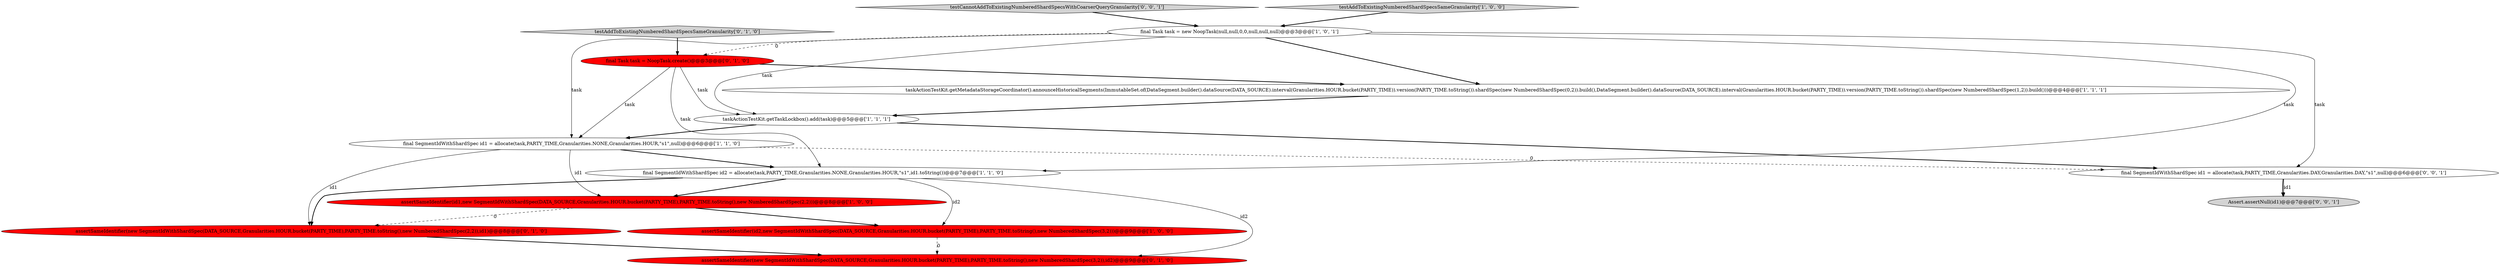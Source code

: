 digraph {
0 [style = filled, label = "taskActionTestKit.getMetadataStorageCoordinator().announceHistoricalSegments(ImmutableSet.of(DataSegment.builder().dataSource(DATA_SOURCE).interval(Granularities.HOUR.bucket(PARTY_TIME)).version(PARTY_TIME.toString()).shardSpec(new NumberedShardSpec(0,2)).build(),DataSegment.builder().dataSource(DATA_SOURCE).interval(Granularities.HOUR.bucket(PARTY_TIME)).version(PARTY_TIME.toString()).shardSpec(new NumberedShardSpec(1,2)).build()))@@@4@@@['1', '1', '1']", fillcolor = white, shape = ellipse image = "AAA0AAABBB1BBB"];
3 [style = filled, label = "assertSameIdentifier(id2,new SegmentIdWithShardSpec(DATA_SOURCE,Granularities.HOUR.bucket(PARTY_TIME),PARTY_TIME.toString(),new NumberedShardSpec(3,2)))@@@9@@@['1', '0', '0']", fillcolor = red, shape = ellipse image = "AAA1AAABBB1BBB"];
9 [style = filled, label = "final Task task = NoopTask.create()@@@3@@@['0', '1', '0']", fillcolor = red, shape = ellipse image = "AAA1AAABBB2BBB"];
13 [style = filled, label = "final SegmentIdWithShardSpec id1 = allocate(task,PARTY_TIME,Granularities.DAY,Granularities.DAY,\"s1\",null)@@@6@@@['0', '0', '1']", fillcolor = white, shape = ellipse image = "AAA0AAABBB3BBB"];
10 [style = filled, label = "testAddToExistingNumberedShardSpecsSameGranularity['0', '1', '0']", fillcolor = lightgray, shape = diamond image = "AAA0AAABBB2BBB"];
1 [style = filled, label = "final Task task = new NoopTask(null,null,0,0,null,null,null)@@@3@@@['1', '0', '1']", fillcolor = white, shape = ellipse image = "AAA0AAABBB1BBB"];
14 [style = filled, label = "Assert.assertNull(id1)@@@7@@@['0', '0', '1']", fillcolor = lightgray, shape = ellipse image = "AAA0AAABBB3BBB"];
4 [style = filled, label = "taskActionTestKit.getTaskLockbox().add(task)@@@5@@@['1', '1', '1']", fillcolor = white, shape = ellipse image = "AAA0AAABBB1BBB"];
2 [style = filled, label = "assertSameIdentifier(id1,new SegmentIdWithShardSpec(DATA_SOURCE,Granularities.HOUR.bucket(PARTY_TIME),PARTY_TIME.toString(),new NumberedShardSpec(2,2)))@@@8@@@['1', '0', '0']", fillcolor = red, shape = ellipse image = "AAA1AAABBB1BBB"];
5 [style = filled, label = "final SegmentIdWithShardSpec id2 = allocate(task,PARTY_TIME,Granularities.NONE,Granularities.HOUR,\"s1\",id1.toString())@@@7@@@['1', '1', '0']", fillcolor = white, shape = ellipse image = "AAA0AAABBB1BBB"];
12 [style = filled, label = "testCannotAddToExistingNumberedShardSpecsWithCoarserQueryGranularity['0', '0', '1']", fillcolor = lightgray, shape = diamond image = "AAA0AAABBB3BBB"];
6 [style = filled, label = "final SegmentIdWithShardSpec id1 = allocate(task,PARTY_TIME,Granularities.NONE,Granularities.HOUR,\"s1\",null)@@@6@@@['1', '1', '0']", fillcolor = white, shape = ellipse image = "AAA0AAABBB1BBB"];
11 [style = filled, label = "assertSameIdentifier(new SegmentIdWithShardSpec(DATA_SOURCE,Granularities.HOUR.bucket(PARTY_TIME),PARTY_TIME.toString(),new NumberedShardSpec(3,2)),id2)@@@9@@@['0', '1', '0']", fillcolor = red, shape = ellipse image = "AAA1AAABBB2BBB"];
8 [style = filled, label = "assertSameIdentifier(new SegmentIdWithShardSpec(DATA_SOURCE,Granularities.HOUR.bucket(PARTY_TIME),PARTY_TIME.toString(),new NumberedShardSpec(2,2)),id1)@@@8@@@['0', '1', '0']", fillcolor = red, shape = ellipse image = "AAA1AAABBB2BBB"];
7 [style = filled, label = "testAddToExistingNumberedShardSpecsSameGranularity['1', '0', '0']", fillcolor = lightgray, shape = diamond image = "AAA0AAABBB1BBB"];
5->8 [style = bold, label=""];
1->4 [style = solid, label="task"];
1->5 [style = solid, label="task"];
7->1 [style = bold, label=""];
9->0 [style = bold, label=""];
9->6 [style = solid, label="task"];
4->6 [style = bold, label=""];
5->3 [style = solid, label="id2"];
2->3 [style = bold, label=""];
4->13 [style = bold, label=""];
1->9 [style = dashed, label="0"];
1->0 [style = bold, label=""];
12->1 [style = bold, label=""];
2->8 [style = dashed, label="0"];
1->6 [style = solid, label="task"];
6->5 [style = bold, label=""];
5->2 [style = bold, label=""];
6->13 [style = dashed, label="0"];
5->11 [style = solid, label="id2"];
9->4 [style = solid, label="task"];
9->5 [style = solid, label="task"];
0->4 [style = bold, label=""];
1->13 [style = solid, label="task"];
10->9 [style = bold, label=""];
6->2 [style = solid, label="id1"];
8->11 [style = bold, label=""];
13->14 [style = bold, label=""];
3->11 [style = dashed, label="0"];
6->8 [style = solid, label="id1"];
13->14 [style = solid, label="id1"];
}
